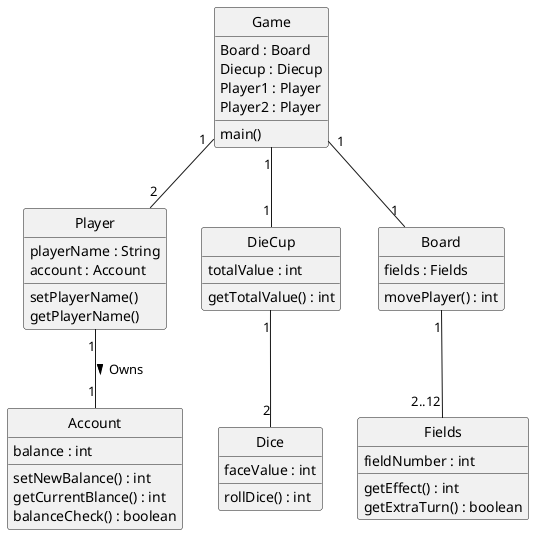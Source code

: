 @startuml ClassDiagram
skinparam style strictuml

class "Game" as Game {
    Board : Board
    Diecup : Diecup
    Player1 : Player
    Player2 : Player

    main()
}
class "Player" as Player {
    playerName : String
    account : Account

    setPlayerName()
    getPlayerName()

}

class "Account" as Account {
    balance : int

    setNewBalance() : int
    getCurrentBlance() : int
    balanceCheck() : boolean
}

class "DieCup" as Diecup {
    totalValue : int

    getTotalValue() : int
}

class "Dice" as Dice {
    faceValue : int

    rollDice() : int
}

class "Board" as Board {
    fields : Fields

    movePlayer() : int
}

class "Fields" as Field {
    fieldNumber : int

    getEffect() : int
    getExtraTurn() : boolean
}

Player "1" -- "1" Account : Owns >
Game "1" -- "2" Player 
Game "1" -- "1" Board
Board "1" -- "2..12" Field
Game "1" -- "1" Diecup
Diecup "1" -- "2" Dice
@enduml